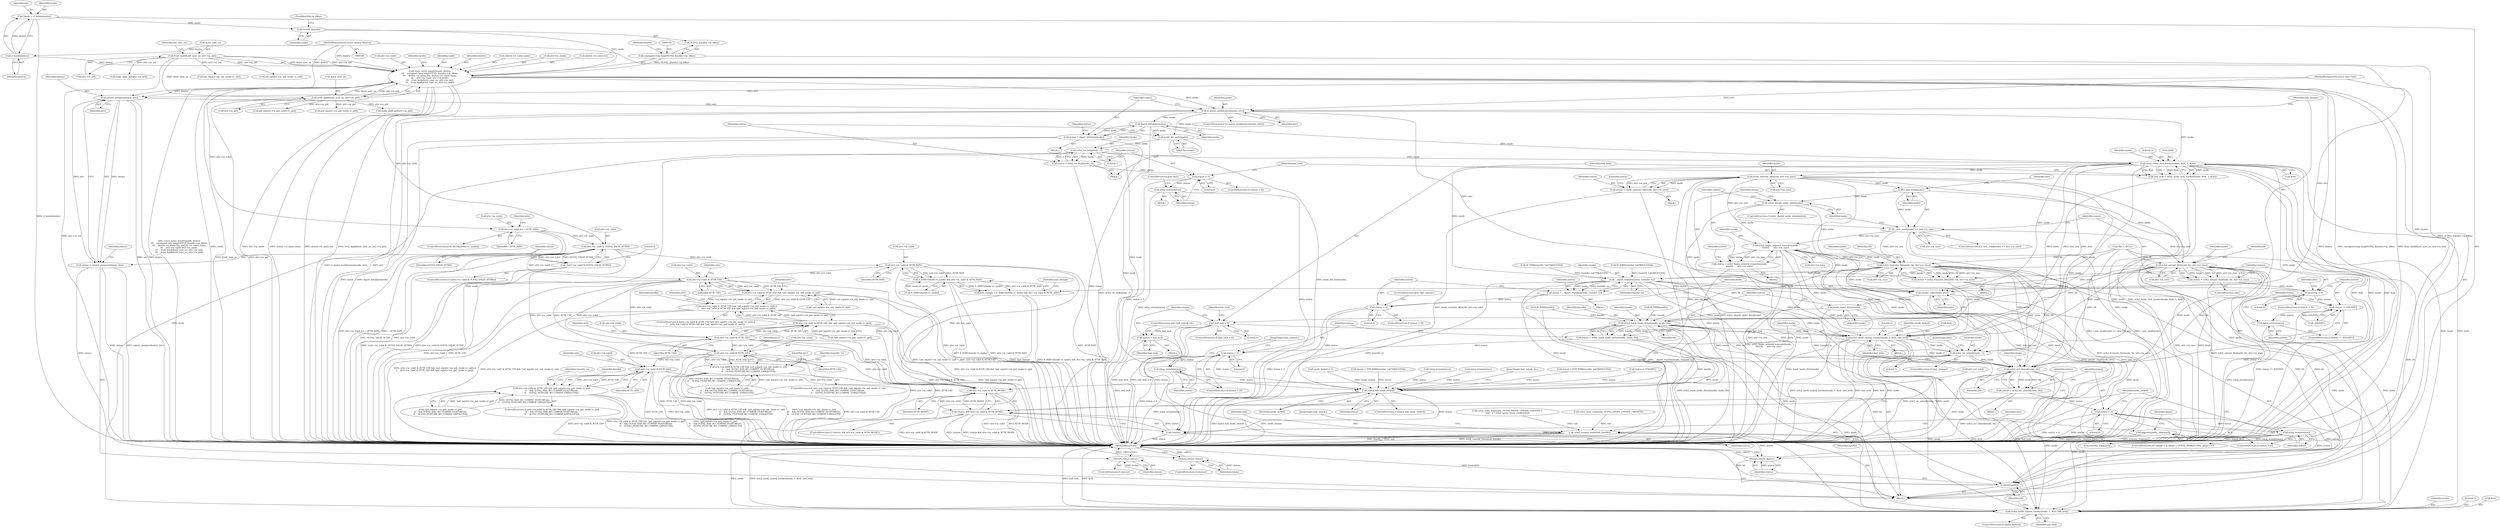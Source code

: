 digraph "0_linux_28f5a8a7c033cbf3e32277f4cc9c6afd74f05300@pointer" {
"1000146" [label="(Call,trace_ocfs2_setattr(inode, dentry,\n\t\t\t    (unsigned long long)OCFS2_I(inode)->ip_blkno,\n\t\t\t    dentry->d_name.len, dentry->d_name.name,\n\t\t\t    attr->ia_valid, attr->ia_mode,\n\t\t\t    from_kuid(&init_user_ns, attr->ia_uid),\n\t\t\t    from_kgid(&init_user_ns, attr->ia_gid)))"];
"1000152" [label="(Call,OCFS2_I(inode))"];
"1000119" [label="(Call,*inode = d_inode(dentry))"];
"1000121" [label="(Call,d_inode(dentry))"];
"1000106" [label="(MethodParameterIn,struct dentry *dentry)"];
"1000149" [label="(Call,(unsigned long long)OCFS2_I(inode)->ip_blkno)"];
"1000171" [label="(Call,from_kuid(&init_user_ns, attr->ia_uid))"];
"1000177" [label="(Call,from_kgid(&init_user_ns, attr->ia_gid))"];
"1000188" [label="(Call,attr->ia_valid &= ~ATTR_SIZE)"];
"1000195" [label="(Call,attr->ia_valid & OCFS2_VALID_ATTRS)"];
"1000194" [label="(Call,!(attr->ia_valid & OCFS2_VALID_ATTRS))"];
"1000231" [label="(Call,attr->ia_valid & ATTR_SIZE)"];
"1000226" [label="(Call,S_ISREG(inode->i_mode) && attr->ia_valid & ATTR_SIZE)"];
"1000224" [label="(Call,size_change = S_ISREG(inode->i_mode) && attr->ia_valid & ATTR_SIZE)"];
"1000355" [label="(Call,attr->ia_valid & ATTR_UID)"];
"1000354" [label="(Call,attr->ia_valid & ATTR_UID && !uid_eq(attr->ia_uid, inode->i_uid))"];
"1000353" [label="(Call,(attr->ia_valid & ATTR_UID && !uid_eq(attr->ia_uid, inode->i_uid)) ||\n\t    (attr->ia_valid & ATTR_GID && !gid_eq(attr->ia_gid, inode->i_gid)))"];
"1000369" [label="(Call,attr->ia_valid & ATTR_GID)"];
"1000368" [label="(Call,attr->ia_valid & ATTR_GID && !gid_eq(attr->ia_gid, inode->i_gid))"];
"1000385" [label="(Call,attr->ia_valid & ATTR_UID)"];
"1000384" [label="(Call,attr->ia_valid & ATTR_UID && !uid_eq(attr->ia_uid, inode->i_uid)\n\t\t    && OCFS2_HAS_RO_COMPAT_FEATURE(sb,\n\t\t    OCFS2_FEATURE_RO_COMPAT_USRQUOTA))"];
"1000428" [label="(Call,attr->ia_valid & ATTR_GID)"];
"1000427" [label="(Call,attr->ia_valid & ATTR_GID && !gid_eq(attr->ia_gid, inode->i_gid)\n\t\t    && OCFS2_HAS_RO_COMPAT_FEATURE(sb,\n\t\t    OCFS2_FEATURE_RO_COMPAT_GRPQUOTA))"];
"1000578" [label="(Call,attr->ia_valid & ATTR_MODE)"];
"1000575" [label="(Call,!status && attr->ia_valid & ATTR_MODE)"];
"1000204" [label="(Call,setattr_prepare(dentry, attr))"];
"1000202" [label="(Call,status = setattr_prepare(dentry, attr))"];
"1000209" [label="(Return,return status;)"];
"1000212" [label="(Call,is_quota_modification(inode, attr))"];
"1000218" [label="(Call,dquot_initialize(inode))"];
"1000216" [label="(Call,status = dquot_initialize(inode))"];
"1000222" [label="(Return,return status;)"];
"1000239" [label="(Call,inode_dio_wait(inode))"];
"1000243" [label="(Call,ocfs2_rw_lock(inode, 1))"];
"1000241" [label="(Call,status = ocfs2_rw_lock(inode, 1))"];
"1000247" [label="(Call,status < 0)"];
"1000251" [label="(Call,mlog_errno(status))"];
"1000576" [label="(Call,!status)"];
"1000605" [label="(Return,return status;)"];
"1000256" [label="(Call,ocfs2_inode_lock_tracker(inode, &bh, 1, &oh))"];
"1000254" [label="(Call,had_lock = ocfs2_inode_lock_tracker(inode, &bh, 1, &oh))"];
"1000264" [label="(Call,had_lock < 0)"];
"1000268" [label="(Call,status = had_lock)"];
"1000545" [label="(Call,ocfs2_inode_unlock_tracker(inode, 1, &oh, had_lock))"];
"1000557" [label="(Call,ocfs2_rw_unlock(inode, 1))"];
"1000586" [label="(Call,ocfs2_acl_chmod(inode, bh))"];
"1000584" [label="(Call,status = ocfs2_acl_chmod(inode, bh))"];
"1000590" [label="(Call,status < 0)"];
"1000593" [label="(Call,mlog_errno(status))"];
"1000597" [label="(Call,ocfs2_inode_unlock_tracker(inode, 1, &oh, had_lock))"];
"1000603" [label="(Call,brelse(bh))"];
"1000288" [label="(Call,inode_newsize_ok(inode, attr->ia_size))"];
"1000286" [label="(Call,status = inode_newsize_ok(inode, attr->ia_size))"];
"1000541" [label="(Call,status && inode_locked)"];
"1000298" [label="(Call,i_size_read(inode))"];
"1000297" [label="(Call,i_size_read(inode) >= attr->ia_size)"];
"1000310" [label="(Call,ocfs2_begin_ordered_truncate(inode,\n\t\t\t\t\t\t\t\t      attr->ia_size))"];
"1000308" [label="(Call,status = ocfs2_begin_ordered_truncate(inode,\n\t\t\t\t\t\t\t\t      attr->ia_size))"];
"1000320" [label="(Call,ocfs2_truncate_file(inode, bh, attr->ia_size))"];
"1000318" [label="(Call,status = ocfs2_truncate_file(inode, bh, attr->ia_size))"];
"1000336" [label="(Call,status < 0)"];
"1000341" [label="(Call,status != -ENOSPC)"];
"1000345" [label="(Call,mlog_errno(status))"];
"1000492" [label="(Call,__dquot_transfer(inode, transfer_to))"];
"1000490" [label="(Call,status = __dquot_transfer(inode, transfer_to))"];
"1000496" [label="(Call,status < 0)"];
"1000518" [label="(Call,setattr_copy(inode, attr))"];
"1000521" [label="(Call,mark_inode_dirty(inode))"];
"1000525" [label="(Call,ocfs2_mark_inode_dirty(handle, inode, bh))"];
"1000523" [label="(Call,status = ocfs2_mark_inode_dirty(handle, inode, bh))"];
"1000530" [label="(Call,status < 0)"];
"1000533" [label="(Call,mlog_errno(status))"];
"1000536" [label="(Call,ocfs2_commit_trans(osb, handle))"];
"1000570" [label="(Call,dqput(transfer_to[qtype]))"];
"1000329" [label="(Call,ocfs2_extend_file(inode, bh, attr->ia_size))"];
"1000327" [label="(Call,status = ocfs2_extend_file(inode, bh, attr->ia_size))"];
"1000305" [label="(Call,ocfs2_should_order_data(inode))"];
"1000135" [label="(Call,*bh = NULL)"];
"1000219" [label="(Identifier,inode)"];
"1000263" [label="(ControlStructure,if (had_lock < 0))"];
"1000274" [label="(Identifier,had_lock)"];
"1000598" [label="(Identifier,inode)"];
"1000249" [label="(Literal,0)"];
"1000357" [label="(Identifier,attr)"];
"1000245" [label="(Literal,1)"];
"1000371" [label="(Identifier,attr)"];
"1000546" [label="(Identifier,inode)"];
"1000392" [label="(Call,uid_eq(attr->ia_uid, inode->i_uid))"];
"1000384" [label="(Call,attr->ia_valid & ATTR_UID && !uid_eq(attr->ia_uid, inode->i_uid)\n\t\t    && OCFS2_HAS_RO_COMPAT_FEATURE(sb,\n\t\t    OCFS2_FEATURE_RO_COMPAT_USRQUOTA))"];
"1000604" [label="(Identifier,bh)"];
"1000538" [label="(Identifier,handle)"];
"1000257" [label="(Identifier,inode)"];
"1000250" [label="(Block,)"];
"1000320" [label="(Call,ocfs2_truncate_file(inode, bh, attr->ia_size))"];
"1000448" [label="(Identifier,transfer_to)"];
"1000213" [label="(Identifier,inode)"];
"1000280" [label="(Call,inode_locked = 1)"];
"1000303" [label="(Block,)"];
"1000199" [label="(Identifier,OCFS2_VALID_ATTRS)"];
"1000232" [label="(Call,attr->ia_valid)"];
"1000360" [label="(Call,!uid_eq(attr->ia_uid, inode->i_uid))"];
"1000266" [label="(Literal,0)"];
"1000179" [label="(Identifier,init_user_ns)"];
"1000394" [label="(Identifier,attr)"];
"1000297" [label="(Call,i_size_read(inode) >= attr->ia_size)"];
"1000435" [label="(Call,gid_eq(attr->ia_gid, inode->i_gid))"];
"1000542" [label="(Identifier,status)"];
"1000490" [label="(Call,status = __dquot_transfer(inode, transfer_to))"];
"1000192" [label="(Identifier,~ATTR_SIZE)"];
"1000125" [label="(Identifier,sb)"];
"1000107" [label="(MethodParameterIn,struct iattr *attr)"];
"1000577" [label="(Identifier,status)"];
"1000437" [label="(Identifier,attr)"];
"1000165" [label="(Call,attr->ia_valid)"];
"1000584" [label="(Call,status = ocfs2_acl_chmod(inode, bh))"];
"1000377" [label="(Identifier,attr)"];
"1000529" [label="(ControlStructure,if (status < 0))"];
"1000605" [label="(Return,return status;)"];
"1000154" [label="(FieldIdentifier,ip_blkno)"];
"1000254" [label="(Call,had_lock = ocfs2_inode_lock_tracker(inode, &bh, 1, &oh))"];
"1000550" [label="(Identifier,had_lock)"];
"1000345" [label="(Call,mlog_errno(status))"];
"1000196" [label="(Call,attr->ia_valid)"];
"1000527" [label="(Identifier,inode)"];
"1000304" [label="(ControlStructure,if (ocfs2_should_order_data(inode)))"];
"1000390" [label="(Call,!uid_eq(attr->ia_uid, inode->i_uid)\n\t\t    && OCFS2_HAS_RO_COMPAT_FEATURE(sb,\n\t\t    OCFS2_FEATURE_RO_COMPAT_USRQUOTA))"];
"1000414" [label="(Call,IS_ERR(transfer_to[USRQUOTA]))"];
"1000576" [label="(Call,!status)"];
"1000239" [label="(Call,inode_dio_wait(inode))"];
"1000312" [label="(Call,attr->ia_size)"];
"1000471" [label="(Call,ocfs2_start_trans(osb, OCFS2_INODE_UPDATE_CREDITS +\n\t\t\t\t\t   2 * ocfs2_quota_trans_credits(sb)))"];
"1000419" [label="(Call,status = PTR_ERR(transfer_to[USRQUOTA]))"];
"1000504" [label="(Call,ocfs2_start_trans(osb, OCFS2_INODE_UPDATE_CREDITS))"];
"1000426" [label="(ControlStructure,if (attr->ia_valid & ATTR_GID && !gid_eq(attr->ia_gid, inode->i_gid)\n\t\t    && OCFS2_HAS_RO_COMPAT_FEATURE(sb,\n\t\t    OCFS2_FEATURE_RO_COMPAT_GRPQUOTA)))"];
"1000270" [label="(Identifier,had_lock)"];
"1000172" [label="(Call,&init_user_ns)"];
"1000222" [label="(Return,return status;)"];
"1000537" [label="(Identifier,osb)"];
"1000369" [label="(Call,attr->ia_valid & ATTR_GID)"];
"1000582" [label="(Identifier,ATTR_MODE)"];
"1000186" [label="(Identifier,inode)"];
"1000587" [label="(Identifier,inode)"];
"1000487" [label="(Call,mlog_errno(status))"];
"1000327" [label="(Call,status = ocfs2_extend_file(inode, bh, attr->ia_size))"];
"1000147" [label="(Identifier,inode)"];
"1000183" [label="(ControlStructure,if (S_ISLNK(inode->i_mode)))"];
"1000534" [label="(Identifier,status)"];
"1000212" [label="(Call,is_quota_modification(inode, attr))"];
"1000356" [label="(Call,attr->ia_valid)"];
"1000508" [label="(Call,IS_ERR(handle))"];
"1000495" [label="(ControlStructure,if (status < 0))"];
"1000591" [label="(Identifier,status)"];
"1000540" [label="(ControlStructure,if (status && inode_locked))"];
"1000594" [label="(Identifier,status)"];
"1000306" [label="(Identifier,inode)"];
"1000361" [label="(Call,uid_eq(attr->ia_uid, inode->i_uid))"];
"1000580" [label="(Identifier,attr)"];
"1000515" [label="(Call,mlog_errno(status))"];
"1000493" [label="(Identifier,inode)"];
"1000570" [label="(Call,dqput(transfer_to[qtype]))"];
"1000522" [label="(Identifier,inode)"];
"1000531" [label="(Identifier,status)"];
"1000497" [label="(Identifier,status)"];
"1000595" [label="(ControlStructure,if (inode_locked))"];
"1000300" [label="(Call,attr->ia_size)"];
"1000603" [label="(Call,brelse(bh))"];
"1000374" [label="(Call,!gid_eq(attr->ia_gid, inode->i_gid))"];
"1000518" [label="(Call,setattr_copy(inode, attr))"];
"1000382" [label="(Block,)"];
"1000430" [label="(Identifier,attr)"];
"1000340" [label="(ControlStructure,if (status != -ENOSPC))"];
"1000559" [label="(Literal,1)"];
"1000373" [label="(Identifier,ATTR_GID)"];
"1000288" [label="(Call,inode_newsize_ok(inode, attr->ia_size))"];
"1000261" [label="(Call,&oh)"];
"1000243" [label="(Call,ocfs2_rw_lock(inode, 1))"];
"1000528" [label="(Identifier,bh)"];
"1000532" [label="(Literal,0)"];
"1000599" [label="(Literal,1)"];
"1000294" [label="(Identifier,status)"];
"1000177" [label="(Call,from_kgid(&init_user_ns, attr->ia_gid))"];
"1000328" [label="(Identifier,status)"];
"1000499" [label="(ControlStructure,goto bail_commit;)"];
"1000286" [label="(Call,status = inode_newsize_ok(inode, attr->ia_size))"];
"1000148" [label="(Identifier,dentry)"];
"1000203" [label="(Identifier,status)"];
"1000211" [label="(ControlStructure,if (is_quota_modification(inode, attr)))"];
"1000555" [label="(ControlStructure,if (size_change))"];
"1000541" [label="(Call,status && inode_locked)"];
"1000536" [label="(Call,ocfs2_commit_trans(osb, handle))"];
"1000309" [label="(Identifier,status)"];
"1000574" [label="(ControlStructure,if (!status && attr->ia_valid & ATTR_MODE))"];
"1000535" [label="(JumpTarget,bail_commit:)"];
"1000299" [label="(Identifier,inode)"];
"1000205" [label="(Identifier,dentry)"];
"1000329" [label="(Call,ocfs2_extend_file(inode, bh, attr->ia_size))"];
"1000290" [label="(Call,attr->ia_size)"];
"1000318" [label="(Call,status = ocfs2_truncate_file(inode, bh, attr->ia_size))"];
"1000174" [label="(Call,attr->ia_uid)"];
"1000569" [label="(Identifier,qtype)"];
"1000530" [label="(Call,status < 0)"];
"1000149" [label="(Call,(unsigned long long)OCFS2_I(inode)->ip_blkno)"];
"1000363" [label="(Identifier,attr)"];
"1000523" [label="(Call,status = ocfs2_mark_inode_dirty(handle, inode, bh))"];
"1000323" [label="(Call,attr->ia_size)"];
"1000427" [label="(Call,attr->ia_valid & ATTR_GID && !gid_eq(attr->ia_gid, inode->i_gid)\n\t\t    && OCFS2_HAS_RO_COMPAT_FEATURE(sb,\n\t\t    OCFS2_FEATURE_RO_COMPAT_GRPQUOTA))"];
"1000503" [label="(Identifier,handle)"];
"1000432" [label="(Identifier,ATTR_GID)"];
"1000260" [label="(Literal,1)"];
"1000385" [label="(Call,attr->ia_valid & ATTR_UID)"];
"1000307" [label="(Block,)"];
"1000359" [label="(Identifier,ATTR_UID)"];
"1000346" [label="(Identifier,status)"];
"1000588" [label="(Identifier,bh)"];
"1000597" [label="(Call,ocfs2_inode_unlock_tracker(inode, 1, &oh, had_lock))"];
"1000343" [label="(Call,-ENOSPC)"];
"1000375" [label="(Call,gid_eq(attr->ia_gid, inode->i_gid))"];
"1000575" [label="(Call,!status && attr->ia_valid & ATTR_MODE)"];
"1000151" [label="(Call,OCFS2_I(inode)->ip_blkno)"];
"1000287" [label="(Identifier,status)"];
"1000452" [label="(Call,make_kqid_gid(attr->ia_gid))"];
"1000526" [label="(Identifier,handle)"];
"1000557" [label="(Call,ocfs2_rw_unlock(inode, 1))"];
"1000221" [label="(Identifier,status)"];
"1000596" [label="(Identifier,inode_locked)"];
"1000235" [label="(Identifier,ATTR_SIZE)"];
"1000207" [label="(ControlStructure,if (status))"];
"1000237" [label="(Identifier,size_change)"];
"1000244" [label="(Identifier,inode)"];
"1000267" [label="(Block,)"];
"1000332" [label="(Call,attr->ia_size)"];
"1000298" [label="(Call,i_size_read(inode))"];
"1000231" [label="(Call,attr->ia_valid & ATTR_SIZE)"];
"1000579" [label="(Call,attr->ia_valid)"];
"1000387" [label="(Identifier,attr)"];
"1000342" [label="(Identifier,status)"];
"1000251" [label="(Call,mlog_errno(status))"];
"1000160" [label="(Call,dentry->d_name.name)"];
"1000217" [label="(Identifier,status)"];
"1000119" [label="(Call,*inode = d_inode(dentry))"];
"1000354" [label="(Call,attr->ia_valid & ATTR_UID && !uid_eq(attr->ia_uid, inode->i_uid))"];
"1000157" [label="(Identifier,dentry)"];
"1000224" [label="(Call,size_change = S_ISREG(inode->i_mode) && attr->ia_valid & ATTR_SIZE)"];
"1000240" [label="(Identifier,inode)"];
"1000268" [label="(Call,status = had_lock)"];
"1000589" [label="(ControlStructure,if (status < 0))"];
"1000470" [label="(Identifier,handle)"];
"1000520" [label="(Identifier,attr)"];
"1000457" [label="(Call,IS_ERR(transfer_to[GRPQUOTA]))"];
"1000492" [label="(Call,__dquot_transfer(inode, transfer_to))"];
"1000494" [label="(Identifier,transfer_to)"];
"1000352" [label="(ControlStructure,if ((attr->ia_valid & ATTR_UID && !uid_eq(attr->ia_uid, inode->i_uid)) ||\n\t    (attr->ia_valid & ATTR_GID && !gid_eq(attr->ia_gid, inode->i_gid))))"];
"1000370" [label="(Call,attr->ia_valid)"];
"1000225" [label="(Identifier,size_change)"];
"1000311" [label="(Identifier,inode)"];
"1000215" [label="(Block,)"];
"1000201" [label="(Literal,0)"];
"1000606" [label="(Identifier,status)"];
"1000122" [label="(Identifier,dentry)"];
"1000496" [label="(Call,status < 0)"];
"1000189" [label="(Call,attr->ia_valid)"];
"1000247" [label="(Call,status < 0)"];
"1000558" [label="(Identifier,inode)"];
"1000209" [label="(Return,return status;)"];
"1000256" [label="(Call,ocfs2_inode_lock_tracker(inode, &bh, 1, &oh))"];
"1000296" [label="(ControlStructure,if (i_size_read(inode) >= attr->ia_size))"];
"1000168" [label="(Call,attr->ia_mode)"];
"1000480" [label="(Call,IS_ERR(handle))"];
"1000188" [label="(Call,attr->ia_valid &= ~ATTR_SIZE)"];
"1000545" [label="(Call,ocfs2_inode_unlock_tracker(inode, 1, &oh, had_lock))"];
"1000264" [label="(Call,had_lock < 0)"];
"1000338" [label="(Literal,0)"];
"1000330" [label="(Identifier,inode)"];
"1000348" [label="(Identifier,status)"];
"1000322" [label="(Identifier,bh)"];
"1000585" [label="(Identifier,status)"];
"1000206" [label="(Identifier,attr)"];
"1000547" [label="(Literal,1)"];
"1000583" [label="(Block,)"];
"1000121" [label="(Call,d_inode(dentry))"];
"1000310" [label="(Call,ocfs2_begin_ordered_truncate(inode,\n\t\t\t\t\t\t\t\t      attr->ia_size))"];
"1000600" [label="(Call,&oh)"];
"1000519" [label="(Identifier,inode)"];
"1000429" [label="(Call,attr->ia_valid)"];
"1000195" [label="(Call,attr->ia_valid & OCFS2_VALID_ATTRS)"];
"1000560" [label="(JumpTarget,bail:)"];
"1000220" [label="(ControlStructure,if (status))"];
"1000153" [label="(Identifier,inode)"];
"1000218" [label="(Call,dquot_initialize(inode))"];
"1000180" [label="(Call,attr->ia_gid)"];
"1000223" [label="(Identifier,status)"];
"1000409" [label="(Call,make_kqid_uid(attr->ia_uid))"];
"1000253" [label="(ControlStructure,goto bail;)"];
"1000120" [label="(Identifier,inode)"];
"1000586" [label="(Call,ocfs2_acl_chmod(inode, bh))"];
"1000578" [label="(Call,attr->ia_valid & ATTR_MODE)"];
"1000524" [label="(Identifier,status)"];
"1000202" [label="(Call,status = setattr_prepare(dentry, attr))"];
"1000248" [label="(Identifier,status)"];
"1000592" [label="(Literal,0)"];
"1000498" [label="(Literal,0)"];
"1000246" [label="(ControlStructure,if (status < 0))"];
"1000543" [label="(Identifier,inode_locked)"];
"1000491" [label="(Identifier,status)"];
"1000197" [label="(Identifier,attr)"];
"1000269" [label="(Identifier,status)"];
"1000146" [label="(Call,trace_ocfs2_setattr(inode, dentry,\n\t\t\t    (unsigned long long)OCFS2_I(inode)->ip_blkno,\n\t\t\t    dentry->d_name.len, dentry->d_name.name,\n\t\t\t    attr->ia_valid, attr->ia_mode,\n\t\t\t    from_kuid(&init_user_ns, attr->ia_uid),\n\t\t\t    from_kgid(&init_user_ns, attr->ia_gid)))"];
"1000539" [label="(JumpTarget,bail_unlock:)"];
"1000607" [label="(MethodReturn,int)"];
"1000331" [label="(Identifier,bh)"];
"1000326" [label="(ControlStructure,else)"];
"1000386" [label="(Call,attr->ia_valid)"];
"1000433" [label="(Call,!gid_eq(attr->ia_gid, inode->i_gid)\n\t\t    && OCFS2_HAS_RO_COMPAT_FEATURE(sb,\n\t\t    OCFS2_FEATURE_RO_COMPAT_GRPQUOTA))"];
"1000590" [label="(Call,status < 0)"];
"1000265" [label="(Identifier,had_lock)"];
"1000554" [label="(JumpTarget,bail_unlock_rw:)"];
"1000155" [label="(Call,dentry->d_name.len)"];
"1000194" [label="(Call,!(attr->ia_valid & OCFS2_VALID_ATTRS))"];
"1000108" [label="(Block,)"];
"1000271" [label="(ControlStructure,goto bail_unlock_rw;)"];
"1000552" [label="(Identifier,inode_locked)"];
"1000204" [label="(Call,setattr_prepare(dentry, attr))"];
"1000214" [label="(Identifier,attr)"];
"1000216" [label="(Call,status = dquot_initialize(inode))"];
"1000525" [label="(Call,ocfs2_mark_inode_dirty(handle, inode, bh))"];
"1000383" [label="(ControlStructure,if (attr->ia_valid & ATTR_UID && !uid_eq(attr->ia_uid, inode->i_uid)\n\t\t    && OCFS2_HAS_RO_COMPAT_FEATURE(sb,\n\t\t    OCFS2_FEATURE_RO_COMPAT_USRQUOTA)))"];
"1000242" [label="(Identifier,status)"];
"1000602" [label="(Identifier,had_lock)"];
"1000571" [label="(Call,transfer_to[qtype])"];
"1000210" [label="(Identifier,status)"];
"1000258" [label="(Call,&bh)"];
"1000389" [label="(Identifier,ATTR_UID)"];
"1000593" [label="(Call,mlog_errno(status))"];
"1000289" [label="(Identifier,inode)"];
"1000305" [label="(Call,ocfs2_should_order_data(inode))"];
"1000178" [label="(Call,&init_user_ns)"];
"1000533" [label="(Call,mlog_errno(status))"];
"1000341" [label="(Call,status != -ENOSPC)"];
"1000462" [label="(Call,status = PTR_ERR(transfer_to[GRPQUOTA]))"];
"1000428" [label="(Call,attr->ia_valid & ATTR_GID)"];
"1000241" [label="(Call,status = ocfs2_rw_lock(inode, 1))"];
"1000208" [label="(Identifier,status)"];
"1000301" [label="(Identifier,attr)"];
"1000544" [label="(Block,)"];
"1000238" [label="(Block,)"];
"1000227" [label="(Call,S_ISREG(inode->i_mode))"];
"1000548" [label="(Call,&oh)"];
"1000308" [label="(Call,status = ocfs2_begin_ordered_truncate(inode,\n\t\t\t\t\t\t\t\t      attr->ia_size))"];
"1000355" [label="(Call,attr->ia_valid & ATTR_UID)"];
"1000347" [label="(Call,status = -ENOSPC)"];
"1000337" [label="(Identifier,status)"];
"1000335" [label="(ControlStructure,if (status < 0))"];
"1000193" [label="(ControlStructure,if (!(attr->ia_valid & OCFS2_VALID_ATTRS)))"];
"1000285" [label="(Block,)"];
"1000152" [label="(Call,OCFS2_I(inode))"];
"1000252" [label="(Identifier,status)"];
"1000316" [label="(Identifier,status)"];
"1000321" [label="(Identifier,inode)"];
"1000353" [label="(Call,(attr->ia_valid & ATTR_UID && !uid_eq(attr->ia_uid, inode->i_uid)) ||\n\t    (attr->ia_valid & ATTR_GID && !gid_eq(attr->ia_gid, inode->i_gid)))"];
"1000319" [label="(Identifier,status)"];
"1000106" [label="(MethodParameterIn,struct dentry *dentry)"];
"1000336" [label="(Call,status < 0)"];
"1000561" [label="(ControlStructure,for (qtype = 0; qtype < OCFS2_MAXQUOTAS; qtype++))"];
"1000521" [label="(Call,mark_inode_dirty(inode))"];
"1000226" [label="(Call,S_ISREG(inode->i_mode) && attr->ia_valid & ATTR_SIZE)"];
"1000171" [label="(Call,from_kuid(&init_user_ns, attr->ia_uid))"];
"1000368" [label="(Call,attr->ia_valid & ATTR_GID && !gid_eq(attr->ia_gid, inode->i_gid))"];
"1000255" [label="(Identifier,had_lock)"];
"1000405" [label="(Identifier,transfer_to)"];
"1000146" -> "1000108"  [label="AST: "];
"1000146" -> "1000177"  [label="CFG: "];
"1000147" -> "1000146"  [label="AST: "];
"1000148" -> "1000146"  [label="AST: "];
"1000149" -> "1000146"  [label="AST: "];
"1000155" -> "1000146"  [label="AST: "];
"1000160" -> "1000146"  [label="AST: "];
"1000165" -> "1000146"  [label="AST: "];
"1000168" -> "1000146"  [label="AST: "];
"1000171" -> "1000146"  [label="AST: "];
"1000177" -> "1000146"  [label="AST: "];
"1000186" -> "1000146"  [label="CFG: "];
"1000146" -> "1000607"  [label="DDG: attr->ia_mode"];
"1000146" -> "1000607"  [label="DDG: dentry->d_name.name"];
"1000146" -> "1000607"  [label="DDG: dentry->d_name.len"];
"1000146" -> "1000607"  [label="DDG: dentry"];
"1000146" -> "1000607"  [label="DDG: (unsigned long long)OCFS2_I(inode)->ip_blkno"];
"1000146" -> "1000607"  [label="DDG: from_kuid(&init_user_ns, attr->ia_uid)"];
"1000146" -> "1000607"  [label="DDG: from_kgid(&init_user_ns, attr->ia_gid)"];
"1000146" -> "1000607"  [label="DDG: trace_ocfs2_setattr(inode, dentry,\n\t\t\t    (unsigned long long)OCFS2_I(inode)->ip_blkno,\n\t\t\t    dentry->d_name.len, dentry->d_name.name,\n\t\t\t    attr->ia_valid, attr->ia_mode,\n\t\t\t    from_kuid(&init_user_ns, attr->ia_uid),\n\t\t\t    from_kgid(&init_user_ns, attr->ia_gid))"];
"1000146" -> "1000607"  [label="DDG: inode"];
"1000152" -> "1000146"  [label="DDG: inode"];
"1000121" -> "1000146"  [label="DDG: dentry"];
"1000106" -> "1000146"  [label="DDG: dentry"];
"1000149" -> "1000146"  [label="DDG: OCFS2_I(inode)->ip_blkno"];
"1000171" -> "1000146"  [label="DDG: &init_user_ns"];
"1000171" -> "1000146"  [label="DDG: attr->ia_uid"];
"1000177" -> "1000146"  [label="DDG: &init_user_ns"];
"1000177" -> "1000146"  [label="DDG: attr->ia_gid"];
"1000146" -> "1000188"  [label="DDG: attr->ia_valid"];
"1000146" -> "1000195"  [label="DDG: attr->ia_valid"];
"1000146" -> "1000204"  [label="DDG: dentry"];
"1000146" -> "1000212"  [label="DDG: inode"];
"1000152" -> "1000151"  [label="AST: "];
"1000152" -> "1000153"  [label="CFG: "];
"1000153" -> "1000152"  [label="AST: "];
"1000154" -> "1000152"  [label="CFG: "];
"1000119" -> "1000152"  [label="DDG: inode"];
"1000119" -> "1000108"  [label="AST: "];
"1000119" -> "1000121"  [label="CFG: "];
"1000120" -> "1000119"  [label="AST: "];
"1000121" -> "1000119"  [label="AST: "];
"1000125" -> "1000119"  [label="CFG: "];
"1000119" -> "1000607"  [label="DDG: d_inode(dentry)"];
"1000121" -> "1000119"  [label="DDG: dentry"];
"1000121" -> "1000122"  [label="CFG: "];
"1000122" -> "1000121"  [label="AST: "];
"1000106" -> "1000121"  [label="DDG: dentry"];
"1000106" -> "1000105"  [label="AST: "];
"1000106" -> "1000607"  [label="DDG: dentry"];
"1000106" -> "1000204"  [label="DDG: dentry"];
"1000149" -> "1000151"  [label="CFG: "];
"1000150" -> "1000149"  [label="AST: "];
"1000151" -> "1000149"  [label="AST: "];
"1000157" -> "1000149"  [label="CFG: "];
"1000149" -> "1000607"  [label="DDG: OCFS2_I(inode)->ip_blkno"];
"1000171" -> "1000174"  [label="CFG: "];
"1000172" -> "1000171"  [label="AST: "];
"1000174" -> "1000171"  [label="AST: "];
"1000179" -> "1000171"  [label="CFG: "];
"1000171" -> "1000607"  [label="DDG: attr->ia_uid"];
"1000171" -> "1000177"  [label="DDG: &init_user_ns"];
"1000171" -> "1000361"  [label="DDG: attr->ia_uid"];
"1000171" -> "1000392"  [label="DDG: attr->ia_uid"];
"1000171" -> "1000409"  [label="DDG: attr->ia_uid"];
"1000177" -> "1000180"  [label="CFG: "];
"1000178" -> "1000177"  [label="AST: "];
"1000180" -> "1000177"  [label="AST: "];
"1000177" -> "1000607"  [label="DDG: &init_user_ns"];
"1000177" -> "1000607"  [label="DDG: attr->ia_gid"];
"1000177" -> "1000375"  [label="DDG: attr->ia_gid"];
"1000177" -> "1000435"  [label="DDG: attr->ia_gid"];
"1000177" -> "1000452"  [label="DDG: attr->ia_gid"];
"1000188" -> "1000183"  [label="AST: "];
"1000188" -> "1000192"  [label="CFG: "];
"1000189" -> "1000188"  [label="AST: "];
"1000192" -> "1000188"  [label="AST: "];
"1000197" -> "1000188"  [label="CFG: "];
"1000188" -> "1000607"  [label="DDG: attr->ia_valid &= ~ATTR_SIZE"];
"1000188" -> "1000607"  [label="DDG: ~ATTR_SIZE"];
"1000188" -> "1000195"  [label="DDG: attr->ia_valid"];
"1000195" -> "1000194"  [label="AST: "];
"1000195" -> "1000199"  [label="CFG: "];
"1000196" -> "1000195"  [label="AST: "];
"1000199" -> "1000195"  [label="AST: "];
"1000194" -> "1000195"  [label="CFG: "];
"1000195" -> "1000607"  [label="DDG: OCFS2_VALID_ATTRS"];
"1000195" -> "1000607"  [label="DDG: attr->ia_valid"];
"1000195" -> "1000194"  [label="DDG: attr->ia_valid"];
"1000195" -> "1000194"  [label="DDG: OCFS2_VALID_ATTRS"];
"1000195" -> "1000231"  [label="DDG: attr->ia_valid"];
"1000195" -> "1000355"  [label="DDG: attr->ia_valid"];
"1000195" -> "1000578"  [label="DDG: attr->ia_valid"];
"1000194" -> "1000193"  [label="AST: "];
"1000201" -> "1000194"  [label="CFG: "];
"1000203" -> "1000194"  [label="CFG: "];
"1000194" -> "1000607"  [label="DDG: !(attr->ia_valid & OCFS2_VALID_ATTRS)"];
"1000194" -> "1000607"  [label="DDG: attr->ia_valid & OCFS2_VALID_ATTRS"];
"1000231" -> "1000226"  [label="AST: "];
"1000231" -> "1000235"  [label="CFG: "];
"1000232" -> "1000231"  [label="AST: "];
"1000235" -> "1000231"  [label="AST: "];
"1000226" -> "1000231"  [label="CFG: "];
"1000231" -> "1000607"  [label="DDG: ATTR_SIZE"];
"1000231" -> "1000607"  [label="DDG: attr->ia_valid"];
"1000231" -> "1000226"  [label="DDG: attr->ia_valid"];
"1000231" -> "1000226"  [label="DDG: ATTR_SIZE"];
"1000231" -> "1000355"  [label="DDG: attr->ia_valid"];
"1000231" -> "1000578"  [label="DDG: attr->ia_valid"];
"1000226" -> "1000224"  [label="AST: "];
"1000226" -> "1000227"  [label="CFG: "];
"1000227" -> "1000226"  [label="AST: "];
"1000224" -> "1000226"  [label="CFG: "];
"1000226" -> "1000607"  [label="DDG: S_ISREG(inode->i_mode)"];
"1000226" -> "1000607"  [label="DDG: attr->ia_valid & ATTR_SIZE"];
"1000226" -> "1000224"  [label="DDG: S_ISREG(inode->i_mode)"];
"1000226" -> "1000224"  [label="DDG: attr->ia_valid & ATTR_SIZE"];
"1000227" -> "1000226"  [label="DDG: inode->i_mode"];
"1000224" -> "1000108"  [label="AST: "];
"1000225" -> "1000224"  [label="AST: "];
"1000237" -> "1000224"  [label="CFG: "];
"1000224" -> "1000607"  [label="DDG: size_change"];
"1000224" -> "1000607"  [label="DDG: S_ISREG(inode->i_mode) && attr->ia_valid & ATTR_SIZE"];
"1000355" -> "1000354"  [label="AST: "];
"1000355" -> "1000359"  [label="CFG: "];
"1000356" -> "1000355"  [label="AST: "];
"1000359" -> "1000355"  [label="AST: "];
"1000363" -> "1000355"  [label="CFG: "];
"1000354" -> "1000355"  [label="CFG: "];
"1000355" -> "1000607"  [label="DDG: attr->ia_valid"];
"1000355" -> "1000607"  [label="DDG: ATTR_UID"];
"1000355" -> "1000354"  [label="DDG: attr->ia_valid"];
"1000355" -> "1000354"  [label="DDG: ATTR_UID"];
"1000355" -> "1000369"  [label="DDG: attr->ia_valid"];
"1000355" -> "1000385"  [label="DDG: attr->ia_valid"];
"1000355" -> "1000385"  [label="DDG: ATTR_UID"];
"1000355" -> "1000578"  [label="DDG: attr->ia_valid"];
"1000354" -> "1000353"  [label="AST: "];
"1000354" -> "1000360"  [label="CFG: "];
"1000360" -> "1000354"  [label="AST: "];
"1000371" -> "1000354"  [label="CFG: "];
"1000353" -> "1000354"  [label="CFG: "];
"1000354" -> "1000607"  [label="DDG: !uid_eq(attr->ia_uid, inode->i_uid)"];
"1000354" -> "1000607"  [label="DDG: attr->ia_valid & ATTR_UID"];
"1000354" -> "1000353"  [label="DDG: attr->ia_valid & ATTR_UID"];
"1000354" -> "1000353"  [label="DDG: !uid_eq(attr->ia_uid, inode->i_uid)"];
"1000360" -> "1000354"  [label="DDG: uid_eq(attr->ia_uid, inode->i_uid)"];
"1000353" -> "1000352"  [label="AST: "];
"1000353" -> "1000368"  [label="CFG: "];
"1000368" -> "1000353"  [label="AST: "];
"1000387" -> "1000353"  [label="CFG: "];
"1000503" -> "1000353"  [label="CFG: "];
"1000353" -> "1000607"  [label="DDG: attr->ia_valid & ATTR_GID && !gid_eq(attr->ia_gid, inode->i_gid)"];
"1000353" -> "1000607"  [label="DDG: (attr->ia_valid & ATTR_UID && !uid_eq(attr->ia_uid, inode->i_uid)) ||\n\t    (attr->ia_valid & ATTR_GID && !gid_eq(attr->ia_gid, inode->i_gid))"];
"1000353" -> "1000607"  [label="DDG: attr->ia_valid & ATTR_UID && !uid_eq(attr->ia_uid, inode->i_uid)"];
"1000368" -> "1000353"  [label="DDG: attr->ia_valid & ATTR_GID"];
"1000368" -> "1000353"  [label="DDG: !gid_eq(attr->ia_gid, inode->i_gid)"];
"1000369" -> "1000368"  [label="AST: "];
"1000369" -> "1000373"  [label="CFG: "];
"1000370" -> "1000369"  [label="AST: "];
"1000373" -> "1000369"  [label="AST: "];
"1000377" -> "1000369"  [label="CFG: "];
"1000368" -> "1000369"  [label="CFG: "];
"1000369" -> "1000607"  [label="DDG: attr->ia_valid"];
"1000369" -> "1000607"  [label="DDG: ATTR_GID"];
"1000369" -> "1000368"  [label="DDG: attr->ia_valid"];
"1000369" -> "1000368"  [label="DDG: ATTR_GID"];
"1000369" -> "1000385"  [label="DDG: attr->ia_valid"];
"1000369" -> "1000428"  [label="DDG: ATTR_GID"];
"1000369" -> "1000578"  [label="DDG: attr->ia_valid"];
"1000368" -> "1000374"  [label="CFG: "];
"1000374" -> "1000368"  [label="AST: "];
"1000368" -> "1000607"  [label="DDG: attr->ia_valid & ATTR_GID"];
"1000368" -> "1000607"  [label="DDG: !gid_eq(attr->ia_gid, inode->i_gid)"];
"1000374" -> "1000368"  [label="DDG: gid_eq(attr->ia_gid, inode->i_gid)"];
"1000385" -> "1000384"  [label="AST: "];
"1000385" -> "1000389"  [label="CFG: "];
"1000386" -> "1000385"  [label="AST: "];
"1000389" -> "1000385"  [label="AST: "];
"1000394" -> "1000385"  [label="CFG: "];
"1000384" -> "1000385"  [label="CFG: "];
"1000385" -> "1000607"  [label="DDG: ATTR_UID"];
"1000385" -> "1000607"  [label="DDG: attr->ia_valid"];
"1000385" -> "1000384"  [label="DDG: attr->ia_valid"];
"1000385" -> "1000384"  [label="DDG: ATTR_UID"];
"1000385" -> "1000428"  [label="DDG: attr->ia_valid"];
"1000385" -> "1000578"  [label="DDG: attr->ia_valid"];
"1000384" -> "1000383"  [label="AST: "];
"1000384" -> "1000390"  [label="CFG: "];
"1000390" -> "1000384"  [label="AST: "];
"1000405" -> "1000384"  [label="CFG: "];
"1000430" -> "1000384"  [label="CFG: "];
"1000384" -> "1000607"  [label="DDG: attr->ia_valid & ATTR_UID && !uid_eq(attr->ia_uid, inode->i_uid)\n\t\t    && OCFS2_HAS_RO_COMPAT_FEATURE(sb,\n\t\t    OCFS2_FEATURE_RO_COMPAT_USRQUOTA)"];
"1000384" -> "1000607"  [label="DDG: !uid_eq(attr->ia_uid, inode->i_uid)\n\t\t    && OCFS2_HAS_RO_COMPAT_FEATURE(sb,\n\t\t    OCFS2_FEATURE_RO_COMPAT_USRQUOTA)"];
"1000384" -> "1000607"  [label="DDG: attr->ia_valid & ATTR_UID"];
"1000390" -> "1000384"  [label="DDG: !uid_eq(attr->ia_uid, inode->i_uid)"];
"1000390" -> "1000384"  [label="DDG: OCFS2_HAS_RO_COMPAT_FEATURE(sb,\n\t\t    OCFS2_FEATURE_RO_COMPAT_USRQUOTA)"];
"1000428" -> "1000427"  [label="AST: "];
"1000428" -> "1000432"  [label="CFG: "];
"1000429" -> "1000428"  [label="AST: "];
"1000432" -> "1000428"  [label="AST: "];
"1000437" -> "1000428"  [label="CFG: "];
"1000427" -> "1000428"  [label="CFG: "];
"1000428" -> "1000607"  [label="DDG: ATTR_GID"];
"1000428" -> "1000607"  [label="DDG: attr->ia_valid"];
"1000428" -> "1000427"  [label="DDG: attr->ia_valid"];
"1000428" -> "1000427"  [label="DDG: ATTR_GID"];
"1000428" -> "1000578"  [label="DDG: attr->ia_valid"];
"1000427" -> "1000426"  [label="AST: "];
"1000427" -> "1000433"  [label="CFG: "];
"1000433" -> "1000427"  [label="AST: "];
"1000448" -> "1000427"  [label="CFG: "];
"1000470" -> "1000427"  [label="CFG: "];
"1000427" -> "1000607"  [label="DDG: attr->ia_valid & ATTR_GID"];
"1000427" -> "1000607"  [label="DDG: attr->ia_valid & ATTR_GID && !gid_eq(attr->ia_gid, inode->i_gid)\n\t\t    && OCFS2_HAS_RO_COMPAT_FEATURE(sb,\n\t\t    OCFS2_FEATURE_RO_COMPAT_GRPQUOTA)"];
"1000427" -> "1000607"  [label="DDG: !gid_eq(attr->ia_gid, inode->i_gid)\n\t\t    && OCFS2_HAS_RO_COMPAT_FEATURE(sb,\n\t\t    OCFS2_FEATURE_RO_COMPAT_GRPQUOTA)"];
"1000433" -> "1000427"  [label="DDG: !gid_eq(attr->ia_gid, inode->i_gid)"];
"1000433" -> "1000427"  [label="DDG: OCFS2_HAS_RO_COMPAT_FEATURE(sb,\n\t\t    OCFS2_FEATURE_RO_COMPAT_GRPQUOTA)"];
"1000578" -> "1000575"  [label="AST: "];
"1000578" -> "1000582"  [label="CFG: "];
"1000579" -> "1000578"  [label="AST: "];
"1000582" -> "1000578"  [label="AST: "];
"1000575" -> "1000578"  [label="CFG: "];
"1000578" -> "1000607"  [label="DDG: attr->ia_valid"];
"1000578" -> "1000607"  [label="DDG: ATTR_MODE"];
"1000578" -> "1000575"  [label="DDG: attr->ia_valid"];
"1000578" -> "1000575"  [label="DDG: ATTR_MODE"];
"1000575" -> "1000574"  [label="AST: "];
"1000575" -> "1000576"  [label="CFG: "];
"1000576" -> "1000575"  [label="AST: "];
"1000585" -> "1000575"  [label="CFG: "];
"1000596" -> "1000575"  [label="CFG: "];
"1000575" -> "1000607"  [label="DDG: !status && attr->ia_valid & ATTR_MODE"];
"1000575" -> "1000607"  [label="DDG: attr->ia_valid & ATTR_MODE"];
"1000575" -> "1000607"  [label="DDG: !status"];
"1000576" -> "1000575"  [label="DDG: status"];
"1000204" -> "1000202"  [label="AST: "];
"1000204" -> "1000206"  [label="CFG: "];
"1000205" -> "1000204"  [label="AST: "];
"1000206" -> "1000204"  [label="AST: "];
"1000202" -> "1000204"  [label="CFG: "];
"1000204" -> "1000607"  [label="DDG: attr"];
"1000204" -> "1000607"  [label="DDG: dentry"];
"1000204" -> "1000202"  [label="DDG: dentry"];
"1000204" -> "1000202"  [label="DDG: attr"];
"1000107" -> "1000204"  [label="DDG: attr"];
"1000204" -> "1000212"  [label="DDG: attr"];
"1000202" -> "1000108"  [label="AST: "];
"1000203" -> "1000202"  [label="AST: "];
"1000208" -> "1000202"  [label="CFG: "];
"1000202" -> "1000607"  [label="DDG: status"];
"1000202" -> "1000607"  [label="DDG: setattr_prepare(dentry, attr)"];
"1000202" -> "1000209"  [label="DDG: status"];
"1000209" -> "1000207"  [label="AST: "];
"1000209" -> "1000210"  [label="CFG: "];
"1000210" -> "1000209"  [label="AST: "];
"1000607" -> "1000209"  [label="CFG: "];
"1000209" -> "1000607"  [label="DDG: <RET>"];
"1000210" -> "1000209"  [label="DDG: status"];
"1000212" -> "1000211"  [label="AST: "];
"1000212" -> "1000214"  [label="CFG: "];
"1000213" -> "1000212"  [label="AST: "];
"1000214" -> "1000212"  [label="AST: "];
"1000217" -> "1000212"  [label="CFG: "];
"1000225" -> "1000212"  [label="CFG: "];
"1000212" -> "1000607"  [label="DDG: attr"];
"1000212" -> "1000607"  [label="DDG: is_quota_modification(inode, attr)"];
"1000107" -> "1000212"  [label="DDG: attr"];
"1000212" -> "1000218"  [label="DDG: inode"];
"1000212" -> "1000239"  [label="DDG: inode"];
"1000212" -> "1000256"  [label="DDG: inode"];
"1000212" -> "1000518"  [label="DDG: attr"];
"1000218" -> "1000216"  [label="AST: "];
"1000218" -> "1000219"  [label="CFG: "];
"1000219" -> "1000218"  [label="AST: "];
"1000216" -> "1000218"  [label="CFG: "];
"1000218" -> "1000607"  [label="DDG: inode"];
"1000218" -> "1000216"  [label="DDG: inode"];
"1000218" -> "1000239"  [label="DDG: inode"];
"1000218" -> "1000256"  [label="DDG: inode"];
"1000216" -> "1000215"  [label="AST: "];
"1000217" -> "1000216"  [label="AST: "];
"1000221" -> "1000216"  [label="CFG: "];
"1000216" -> "1000607"  [label="DDG: status"];
"1000216" -> "1000607"  [label="DDG: dquot_initialize(inode)"];
"1000216" -> "1000222"  [label="DDG: status"];
"1000222" -> "1000220"  [label="AST: "];
"1000222" -> "1000223"  [label="CFG: "];
"1000223" -> "1000222"  [label="AST: "];
"1000607" -> "1000222"  [label="CFG: "];
"1000222" -> "1000607"  [label="DDG: <RET>"];
"1000223" -> "1000222"  [label="DDG: status"];
"1000239" -> "1000238"  [label="AST: "];
"1000239" -> "1000240"  [label="CFG: "];
"1000240" -> "1000239"  [label="AST: "];
"1000242" -> "1000239"  [label="CFG: "];
"1000239" -> "1000607"  [label="DDG: inode_dio_wait(inode)"];
"1000239" -> "1000243"  [label="DDG: inode"];
"1000243" -> "1000241"  [label="AST: "];
"1000243" -> "1000245"  [label="CFG: "];
"1000244" -> "1000243"  [label="AST: "];
"1000245" -> "1000243"  [label="AST: "];
"1000241" -> "1000243"  [label="CFG: "];
"1000243" -> "1000607"  [label="DDG: inode"];
"1000243" -> "1000241"  [label="DDG: inode"];
"1000243" -> "1000241"  [label="DDG: 1"];
"1000243" -> "1000256"  [label="DDG: inode"];
"1000243" -> "1000586"  [label="DDG: inode"];
"1000243" -> "1000597"  [label="DDG: inode"];
"1000241" -> "1000238"  [label="AST: "];
"1000242" -> "1000241"  [label="AST: "];
"1000248" -> "1000241"  [label="CFG: "];
"1000241" -> "1000607"  [label="DDG: ocfs2_rw_lock(inode, 1)"];
"1000241" -> "1000247"  [label="DDG: status"];
"1000247" -> "1000246"  [label="AST: "];
"1000247" -> "1000249"  [label="CFG: "];
"1000248" -> "1000247"  [label="AST: "];
"1000249" -> "1000247"  [label="AST: "];
"1000252" -> "1000247"  [label="CFG: "];
"1000255" -> "1000247"  [label="CFG: "];
"1000247" -> "1000607"  [label="DDG: status < 0"];
"1000247" -> "1000251"  [label="DDG: status"];
"1000251" -> "1000250"  [label="AST: "];
"1000251" -> "1000252"  [label="CFG: "];
"1000252" -> "1000251"  [label="AST: "];
"1000253" -> "1000251"  [label="CFG: "];
"1000251" -> "1000607"  [label="DDG: mlog_errno(status)"];
"1000251" -> "1000576"  [label="DDG: status"];
"1000576" -> "1000577"  [label="CFG: "];
"1000577" -> "1000576"  [label="AST: "];
"1000580" -> "1000576"  [label="CFG: "];
"1000576" -> "1000607"  [label="DDG: status"];
"1000268" -> "1000576"  [label="DDG: status"];
"1000541" -> "1000576"  [label="DDG: status"];
"1000576" -> "1000605"  [label="DDG: status"];
"1000605" -> "1000108"  [label="AST: "];
"1000605" -> "1000606"  [label="CFG: "];
"1000606" -> "1000605"  [label="AST: "];
"1000607" -> "1000605"  [label="CFG: "];
"1000605" -> "1000607"  [label="DDG: <RET>"];
"1000606" -> "1000605"  [label="DDG: status"];
"1000590" -> "1000605"  [label="DDG: status"];
"1000593" -> "1000605"  [label="DDG: status"];
"1000256" -> "1000254"  [label="AST: "];
"1000256" -> "1000261"  [label="CFG: "];
"1000257" -> "1000256"  [label="AST: "];
"1000258" -> "1000256"  [label="AST: "];
"1000260" -> "1000256"  [label="AST: "];
"1000261" -> "1000256"  [label="AST: "];
"1000254" -> "1000256"  [label="CFG: "];
"1000256" -> "1000607"  [label="DDG: &bh"];
"1000256" -> "1000607"  [label="DDG: inode"];
"1000256" -> "1000607"  [label="DDG: &oh"];
"1000256" -> "1000254"  [label="DDG: inode"];
"1000256" -> "1000254"  [label="DDG: &bh"];
"1000256" -> "1000254"  [label="DDG: 1"];
"1000256" -> "1000254"  [label="DDG: &oh"];
"1000256" -> "1000288"  [label="DDG: inode"];
"1000256" -> "1000492"  [label="DDG: inode"];
"1000256" -> "1000518"  [label="DDG: inode"];
"1000256" -> "1000545"  [label="DDG: inode"];
"1000256" -> "1000545"  [label="DDG: &oh"];
"1000256" -> "1000557"  [label="DDG: inode"];
"1000256" -> "1000586"  [label="DDG: inode"];
"1000256" -> "1000597"  [label="DDG: inode"];
"1000256" -> "1000597"  [label="DDG: &oh"];
"1000254" -> "1000108"  [label="AST: "];
"1000255" -> "1000254"  [label="AST: "];
"1000265" -> "1000254"  [label="CFG: "];
"1000254" -> "1000607"  [label="DDG: ocfs2_inode_lock_tracker(inode, &bh, 1, &oh)"];
"1000254" -> "1000264"  [label="DDG: had_lock"];
"1000264" -> "1000263"  [label="AST: "];
"1000264" -> "1000266"  [label="CFG: "];
"1000265" -> "1000264"  [label="AST: "];
"1000266" -> "1000264"  [label="AST: "];
"1000269" -> "1000264"  [label="CFG: "];
"1000274" -> "1000264"  [label="CFG: "];
"1000264" -> "1000607"  [label="DDG: had_lock"];
"1000264" -> "1000607"  [label="DDG: had_lock < 0"];
"1000264" -> "1000268"  [label="DDG: had_lock"];
"1000264" -> "1000545"  [label="DDG: had_lock"];
"1000264" -> "1000597"  [label="DDG: had_lock"];
"1000268" -> "1000267"  [label="AST: "];
"1000268" -> "1000270"  [label="CFG: "];
"1000269" -> "1000268"  [label="AST: "];
"1000270" -> "1000268"  [label="AST: "];
"1000271" -> "1000268"  [label="CFG: "];
"1000268" -> "1000607"  [label="DDG: had_lock"];
"1000545" -> "1000544"  [label="AST: "];
"1000545" -> "1000550"  [label="CFG: "];
"1000546" -> "1000545"  [label="AST: "];
"1000547" -> "1000545"  [label="AST: "];
"1000548" -> "1000545"  [label="AST: "];
"1000550" -> "1000545"  [label="AST: "];
"1000552" -> "1000545"  [label="CFG: "];
"1000545" -> "1000607"  [label="DDG: had_lock"];
"1000545" -> "1000607"  [label="DDG: &oh"];
"1000545" -> "1000607"  [label="DDG: inode"];
"1000545" -> "1000607"  [label="DDG: ocfs2_inode_unlock_tracker(inode, 1, &oh, had_lock)"];
"1000310" -> "1000545"  [label="DDG: inode"];
"1000492" -> "1000545"  [label="DDG: inode"];
"1000288" -> "1000545"  [label="DDG: inode"];
"1000329" -> "1000545"  [label="DDG: inode"];
"1000525" -> "1000545"  [label="DDG: inode"];
"1000320" -> "1000545"  [label="DDG: inode"];
"1000545" -> "1000557"  [label="DDG: inode"];
"1000545" -> "1000586"  [label="DDG: inode"];
"1000545" -> "1000597"  [label="DDG: inode"];
"1000545" -> "1000597"  [label="DDG: &oh"];
"1000545" -> "1000597"  [label="DDG: had_lock"];
"1000557" -> "1000555"  [label="AST: "];
"1000557" -> "1000559"  [label="CFG: "];
"1000558" -> "1000557"  [label="AST: "];
"1000559" -> "1000557"  [label="AST: "];
"1000560" -> "1000557"  [label="CFG: "];
"1000557" -> "1000607"  [label="DDG: ocfs2_rw_unlock(inode, 1)"];
"1000557" -> "1000607"  [label="DDG: inode"];
"1000310" -> "1000557"  [label="DDG: inode"];
"1000492" -> "1000557"  [label="DDG: inode"];
"1000288" -> "1000557"  [label="DDG: inode"];
"1000329" -> "1000557"  [label="DDG: inode"];
"1000525" -> "1000557"  [label="DDG: inode"];
"1000320" -> "1000557"  [label="DDG: inode"];
"1000557" -> "1000586"  [label="DDG: inode"];
"1000557" -> "1000597"  [label="DDG: inode"];
"1000586" -> "1000584"  [label="AST: "];
"1000586" -> "1000588"  [label="CFG: "];
"1000587" -> "1000586"  [label="AST: "];
"1000588" -> "1000586"  [label="AST: "];
"1000584" -> "1000586"  [label="CFG: "];
"1000586" -> "1000607"  [label="DDG: inode"];
"1000586" -> "1000584"  [label="DDG: inode"];
"1000586" -> "1000584"  [label="DDG: bh"];
"1000310" -> "1000586"  [label="DDG: inode"];
"1000492" -> "1000586"  [label="DDG: inode"];
"1000288" -> "1000586"  [label="DDG: inode"];
"1000329" -> "1000586"  [label="DDG: inode"];
"1000329" -> "1000586"  [label="DDG: bh"];
"1000525" -> "1000586"  [label="DDG: inode"];
"1000525" -> "1000586"  [label="DDG: bh"];
"1000320" -> "1000586"  [label="DDG: inode"];
"1000320" -> "1000586"  [label="DDG: bh"];
"1000135" -> "1000586"  [label="DDG: bh"];
"1000586" -> "1000597"  [label="DDG: inode"];
"1000586" -> "1000603"  [label="DDG: bh"];
"1000584" -> "1000583"  [label="AST: "];
"1000585" -> "1000584"  [label="AST: "];
"1000591" -> "1000584"  [label="CFG: "];
"1000584" -> "1000607"  [label="DDG: ocfs2_acl_chmod(inode, bh)"];
"1000584" -> "1000590"  [label="DDG: status"];
"1000590" -> "1000589"  [label="AST: "];
"1000590" -> "1000592"  [label="CFG: "];
"1000591" -> "1000590"  [label="AST: "];
"1000592" -> "1000590"  [label="AST: "];
"1000594" -> "1000590"  [label="CFG: "];
"1000596" -> "1000590"  [label="CFG: "];
"1000590" -> "1000607"  [label="DDG: status < 0"];
"1000590" -> "1000607"  [label="DDG: status"];
"1000590" -> "1000593"  [label="DDG: status"];
"1000593" -> "1000589"  [label="AST: "];
"1000593" -> "1000594"  [label="CFG: "];
"1000594" -> "1000593"  [label="AST: "];
"1000596" -> "1000593"  [label="CFG: "];
"1000593" -> "1000607"  [label="DDG: status"];
"1000593" -> "1000607"  [label="DDG: mlog_errno(status)"];
"1000597" -> "1000595"  [label="AST: "];
"1000597" -> "1000602"  [label="CFG: "];
"1000598" -> "1000597"  [label="AST: "];
"1000599" -> "1000597"  [label="AST: "];
"1000600" -> "1000597"  [label="AST: "];
"1000602" -> "1000597"  [label="AST: "];
"1000604" -> "1000597"  [label="CFG: "];
"1000597" -> "1000607"  [label="DDG: inode"];
"1000597" -> "1000607"  [label="DDG: ocfs2_inode_unlock_tracker(inode, 1, &oh, had_lock)"];
"1000597" -> "1000607"  [label="DDG: had_lock"];
"1000597" -> "1000607"  [label="DDG: &oh"];
"1000310" -> "1000597"  [label="DDG: inode"];
"1000492" -> "1000597"  [label="DDG: inode"];
"1000288" -> "1000597"  [label="DDG: inode"];
"1000329" -> "1000597"  [label="DDG: inode"];
"1000525" -> "1000597"  [label="DDG: inode"];
"1000320" -> "1000597"  [label="DDG: inode"];
"1000603" -> "1000108"  [label="AST: "];
"1000603" -> "1000604"  [label="CFG: "];
"1000604" -> "1000603"  [label="AST: "];
"1000606" -> "1000603"  [label="CFG: "];
"1000603" -> "1000607"  [label="DDG: bh"];
"1000603" -> "1000607"  [label="DDG: brelse(bh)"];
"1000329" -> "1000603"  [label="DDG: bh"];
"1000525" -> "1000603"  [label="DDG: bh"];
"1000320" -> "1000603"  [label="DDG: bh"];
"1000135" -> "1000603"  [label="DDG: bh"];
"1000288" -> "1000286"  [label="AST: "];
"1000288" -> "1000290"  [label="CFG: "];
"1000289" -> "1000288"  [label="AST: "];
"1000290" -> "1000288"  [label="AST: "];
"1000286" -> "1000288"  [label="CFG: "];
"1000288" -> "1000607"  [label="DDG: attr->ia_size"];
"1000288" -> "1000607"  [label="DDG: inode"];
"1000288" -> "1000286"  [label="DDG: inode"];
"1000288" -> "1000286"  [label="DDG: attr->ia_size"];
"1000288" -> "1000298"  [label="DDG: inode"];
"1000288" -> "1000297"  [label="DDG: attr->ia_size"];
"1000286" -> "1000285"  [label="AST: "];
"1000287" -> "1000286"  [label="AST: "];
"1000294" -> "1000286"  [label="CFG: "];
"1000286" -> "1000607"  [label="DDG: inode_newsize_ok(inode, attr->ia_size)"];
"1000286" -> "1000541"  [label="DDG: status"];
"1000541" -> "1000540"  [label="AST: "];
"1000541" -> "1000542"  [label="CFG: "];
"1000541" -> "1000543"  [label="CFG: "];
"1000542" -> "1000541"  [label="AST: "];
"1000543" -> "1000541"  [label="AST: "];
"1000546" -> "1000541"  [label="CFG: "];
"1000554" -> "1000541"  [label="CFG: "];
"1000541" -> "1000607"  [label="DDG: inode_locked"];
"1000541" -> "1000607"  [label="DDG: status && inode_locked"];
"1000308" -> "1000541"  [label="DDG: status"];
"1000487" -> "1000541"  [label="DDG: status"];
"1000515" -> "1000541"  [label="DDG: status"];
"1000533" -> "1000541"  [label="DDG: status"];
"1000462" -> "1000541"  [label="DDG: status"];
"1000530" -> "1000541"  [label="DDG: status"];
"1000419" -> "1000541"  [label="DDG: status"];
"1000347" -> "1000541"  [label="DDG: status"];
"1000496" -> "1000541"  [label="DDG: status"];
"1000280" -> "1000541"  [label="DDG: inode_locked"];
"1000298" -> "1000297"  [label="AST: "];
"1000298" -> "1000299"  [label="CFG: "];
"1000299" -> "1000298"  [label="AST: "];
"1000301" -> "1000298"  [label="CFG: "];
"1000298" -> "1000297"  [label="DDG: inode"];
"1000298" -> "1000305"  [label="DDG: inode"];
"1000298" -> "1000329"  [label="DDG: inode"];
"1000297" -> "1000296"  [label="AST: "];
"1000297" -> "1000300"  [label="CFG: "];
"1000300" -> "1000297"  [label="AST: "];
"1000306" -> "1000297"  [label="CFG: "];
"1000328" -> "1000297"  [label="CFG: "];
"1000297" -> "1000607"  [label="DDG: i_size_read(inode)"];
"1000297" -> "1000607"  [label="DDG: i_size_read(inode) >= attr->ia_size"];
"1000297" -> "1000310"  [label="DDG: attr->ia_size"];
"1000297" -> "1000320"  [label="DDG: attr->ia_size"];
"1000297" -> "1000329"  [label="DDG: attr->ia_size"];
"1000310" -> "1000308"  [label="AST: "];
"1000310" -> "1000312"  [label="CFG: "];
"1000311" -> "1000310"  [label="AST: "];
"1000312" -> "1000310"  [label="AST: "];
"1000308" -> "1000310"  [label="CFG: "];
"1000310" -> "1000607"  [label="DDG: attr->ia_size"];
"1000310" -> "1000607"  [label="DDG: inode"];
"1000310" -> "1000308"  [label="DDG: inode"];
"1000310" -> "1000308"  [label="DDG: attr->ia_size"];
"1000305" -> "1000310"  [label="DDG: inode"];
"1000310" -> "1000320"  [label="DDG: inode"];
"1000310" -> "1000320"  [label="DDG: attr->ia_size"];
"1000308" -> "1000307"  [label="AST: "];
"1000309" -> "1000308"  [label="AST: "];
"1000316" -> "1000308"  [label="CFG: "];
"1000308" -> "1000607"  [label="DDG: ocfs2_begin_ordered_truncate(inode,\n\t\t\t\t\t\t\t\t      attr->ia_size)"];
"1000320" -> "1000318"  [label="AST: "];
"1000320" -> "1000323"  [label="CFG: "];
"1000321" -> "1000320"  [label="AST: "];
"1000322" -> "1000320"  [label="AST: "];
"1000323" -> "1000320"  [label="AST: "];
"1000318" -> "1000320"  [label="CFG: "];
"1000320" -> "1000607"  [label="DDG: attr->ia_size"];
"1000320" -> "1000607"  [label="DDG: inode"];
"1000320" -> "1000318"  [label="DDG: inode"];
"1000320" -> "1000318"  [label="DDG: bh"];
"1000320" -> "1000318"  [label="DDG: attr->ia_size"];
"1000305" -> "1000320"  [label="DDG: inode"];
"1000135" -> "1000320"  [label="DDG: bh"];
"1000320" -> "1000492"  [label="DDG: inode"];
"1000320" -> "1000518"  [label="DDG: inode"];
"1000320" -> "1000525"  [label="DDG: bh"];
"1000318" -> "1000303"  [label="AST: "];
"1000319" -> "1000318"  [label="AST: "];
"1000337" -> "1000318"  [label="CFG: "];
"1000318" -> "1000607"  [label="DDG: ocfs2_truncate_file(inode, bh, attr->ia_size)"];
"1000318" -> "1000336"  [label="DDG: status"];
"1000336" -> "1000335"  [label="AST: "];
"1000336" -> "1000338"  [label="CFG: "];
"1000337" -> "1000336"  [label="AST: "];
"1000338" -> "1000336"  [label="AST: "];
"1000342" -> "1000336"  [label="CFG: "];
"1000357" -> "1000336"  [label="CFG: "];
"1000336" -> "1000607"  [label="DDG: status < 0"];
"1000327" -> "1000336"  [label="DDG: status"];
"1000336" -> "1000341"  [label="DDG: status"];
"1000341" -> "1000340"  [label="AST: "];
"1000341" -> "1000343"  [label="CFG: "];
"1000342" -> "1000341"  [label="AST: "];
"1000343" -> "1000341"  [label="AST: "];
"1000346" -> "1000341"  [label="CFG: "];
"1000348" -> "1000341"  [label="CFG: "];
"1000341" -> "1000607"  [label="DDG: status != -ENOSPC"];
"1000343" -> "1000341"  [label="DDG: ENOSPC"];
"1000341" -> "1000345"  [label="DDG: status"];
"1000345" -> "1000340"  [label="AST: "];
"1000345" -> "1000346"  [label="CFG: "];
"1000346" -> "1000345"  [label="AST: "];
"1000348" -> "1000345"  [label="CFG: "];
"1000345" -> "1000607"  [label="DDG: mlog_errno(status)"];
"1000492" -> "1000490"  [label="AST: "];
"1000492" -> "1000494"  [label="CFG: "];
"1000493" -> "1000492"  [label="AST: "];
"1000494" -> "1000492"  [label="AST: "];
"1000490" -> "1000492"  [label="CFG: "];
"1000492" -> "1000607"  [label="DDG: transfer_to"];
"1000492" -> "1000607"  [label="DDG: inode"];
"1000492" -> "1000490"  [label="DDG: inode"];
"1000492" -> "1000490"  [label="DDG: transfer_to"];
"1000329" -> "1000492"  [label="DDG: inode"];
"1000414" -> "1000492"  [label="DDG: transfer_to[USRQUOTA]"];
"1000457" -> "1000492"  [label="DDG: transfer_to[GRPQUOTA]"];
"1000492" -> "1000518"  [label="DDG: inode"];
"1000492" -> "1000570"  [label="DDG: transfer_to"];
"1000490" -> "1000382"  [label="AST: "];
"1000491" -> "1000490"  [label="AST: "];
"1000497" -> "1000490"  [label="CFG: "];
"1000490" -> "1000607"  [label="DDG: __dquot_transfer(inode, transfer_to)"];
"1000490" -> "1000496"  [label="DDG: status"];
"1000496" -> "1000495"  [label="AST: "];
"1000496" -> "1000498"  [label="CFG: "];
"1000497" -> "1000496"  [label="AST: "];
"1000498" -> "1000496"  [label="AST: "];
"1000499" -> "1000496"  [label="CFG: "];
"1000519" -> "1000496"  [label="CFG: "];
"1000496" -> "1000607"  [label="DDG: status < 0"];
"1000518" -> "1000108"  [label="AST: "];
"1000518" -> "1000520"  [label="CFG: "];
"1000519" -> "1000518"  [label="AST: "];
"1000520" -> "1000518"  [label="AST: "];
"1000522" -> "1000518"  [label="CFG: "];
"1000518" -> "1000607"  [label="DDG: attr"];
"1000518" -> "1000607"  [label="DDG: setattr_copy(inode, attr)"];
"1000329" -> "1000518"  [label="DDG: inode"];
"1000107" -> "1000518"  [label="DDG: attr"];
"1000518" -> "1000521"  [label="DDG: inode"];
"1000521" -> "1000108"  [label="AST: "];
"1000521" -> "1000522"  [label="CFG: "];
"1000522" -> "1000521"  [label="AST: "];
"1000524" -> "1000521"  [label="CFG: "];
"1000521" -> "1000607"  [label="DDG: mark_inode_dirty(inode)"];
"1000521" -> "1000525"  [label="DDG: inode"];
"1000525" -> "1000523"  [label="AST: "];
"1000525" -> "1000528"  [label="CFG: "];
"1000526" -> "1000525"  [label="AST: "];
"1000527" -> "1000525"  [label="AST: "];
"1000528" -> "1000525"  [label="AST: "];
"1000523" -> "1000525"  [label="CFG: "];
"1000525" -> "1000607"  [label="DDG: inode"];
"1000525" -> "1000523"  [label="DDG: handle"];
"1000525" -> "1000523"  [label="DDG: inode"];
"1000525" -> "1000523"  [label="DDG: bh"];
"1000508" -> "1000525"  [label="DDG: handle"];
"1000480" -> "1000525"  [label="DDG: handle"];
"1000329" -> "1000525"  [label="DDG: bh"];
"1000135" -> "1000525"  [label="DDG: bh"];
"1000525" -> "1000536"  [label="DDG: handle"];
"1000523" -> "1000108"  [label="AST: "];
"1000524" -> "1000523"  [label="AST: "];
"1000531" -> "1000523"  [label="CFG: "];
"1000523" -> "1000607"  [label="DDG: ocfs2_mark_inode_dirty(handle, inode, bh)"];
"1000523" -> "1000530"  [label="DDG: status"];
"1000530" -> "1000529"  [label="AST: "];
"1000530" -> "1000532"  [label="CFG: "];
"1000531" -> "1000530"  [label="AST: "];
"1000532" -> "1000530"  [label="AST: "];
"1000534" -> "1000530"  [label="CFG: "];
"1000535" -> "1000530"  [label="CFG: "];
"1000530" -> "1000607"  [label="DDG: status < 0"];
"1000530" -> "1000533"  [label="DDG: status"];
"1000533" -> "1000529"  [label="AST: "];
"1000533" -> "1000534"  [label="CFG: "];
"1000534" -> "1000533"  [label="AST: "];
"1000535" -> "1000533"  [label="CFG: "];
"1000533" -> "1000607"  [label="DDG: mlog_errno(status)"];
"1000536" -> "1000108"  [label="AST: "];
"1000536" -> "1000538"  [label="CFG: "];
"1000537" -> "1000536"  [label="AST: "];
"1000538" -> "1000536"  [label="AST: "];
"1000539" -> "1000536"  [label="CFG: "];
"1000536" -> "1000607"  [label="DDG: ocfs2_commit_trans(osb, handle)"];
"1000536" -> "1000607"  [label="DDG: handle"];
"1000536" -> "1000607"  [label="DDG: osb"];
"1000471" -> "1000536"  [label="DDG: osb"];
"1000504" -> "1000536"  [label="DDG: osb"];
"1000480" -> "1000536"  [label="DDG: handle"];
"1000570" -> "1000561"  [label="AST: "];
"1000570" -> "1000571"  [label="CFG: "];
"1000571" -> "1000570"  [label="AST: "];
"1000569" -> "1000570"  [label="CFG: "];
"1000570" -> "1000607"  [label="DDG: transfer_to[qtype]"];
"1000570" -> "1000607"  [label="DDG: dqput(transfer_to[qtype])"];
"1000329" -> "1000327"  [label="AST: "];
"1000329" -> "1000332"  [label="CFG: "];
"1000330" -> "1000329"  [label="AST: "];
"1000331" -> "1000329"  [label="AST: "];
"1000332" -> "1000329"  [label="AST: "];
"1000327" -> "1000329"  [label="CFG: "];
"1000329" -> "1000607"  [label="DDG: attr->ia_size"];
"1000329" -> "1000607"  [label="DDG: inode"];
"1000329" -> "1000327"  [label="DDG: inode"];
"1000329" -> "1000327"  [label="DDG: bh"];
"1000329" -> "1000327"  [label="DDG: attr->ia_size"];
"1000135" -> "1000329"  [label="DDG: bh"];
"1000327" -> "1000326"  [label="AST: "];
"1000328" -> "1000327"  [label="AST: "];
"1000337" -> "1000327"  [label="CFG: "];
"1000327" -> "1000607"  [label="DDG: ocfs2_extend_file(inode, bh, attr->ia_size)"];
"1000305" -> "1000304"  [label="AST: "];
"1000305" -> "1000306"  [label="CFG: "];
"1000306" -> "1000305"  [label="AST: "];
"1000309" -> "1000305"  [label="CFG: "];
"1000319" -> "1000305"  [label="CFG: "];
"1000305" -> "1000607"  [label="DDG: ocfs2_should_order_data(inode)"];
}
